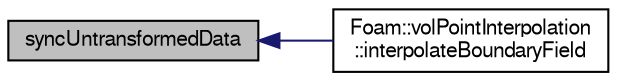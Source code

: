 digraph "syncUntransformedData"
{
  bgcolor="transparent";
  edge [fontname="FreeSans",fontsize="10",labelfontname="FreeSans",labelfontsize="10"];
  node [fontname="FreeSans",fontsize="10",shape=record];
  rankdir="LR";
  Node1 [label="syncUntransformedData",height=0.2,width=0.4,color="black", fillcolor="grey75", style="filled" fontcolor="black"];
  Node1 -> Node2 [dir="back",color="midnightblue",fontsize="10",style="solid",fontname="FreeSans"];
  Node2 [label="Foam::volPointInterpolation\l::interpolateBoundaryField",height=0.2,width=0.4,color="black",URL="$a02734.html#ae0a17963a0b9c6511a6090b3e4c65180",tooltip="Interpolate boundary field without applying constraints/boundary. "];
}
